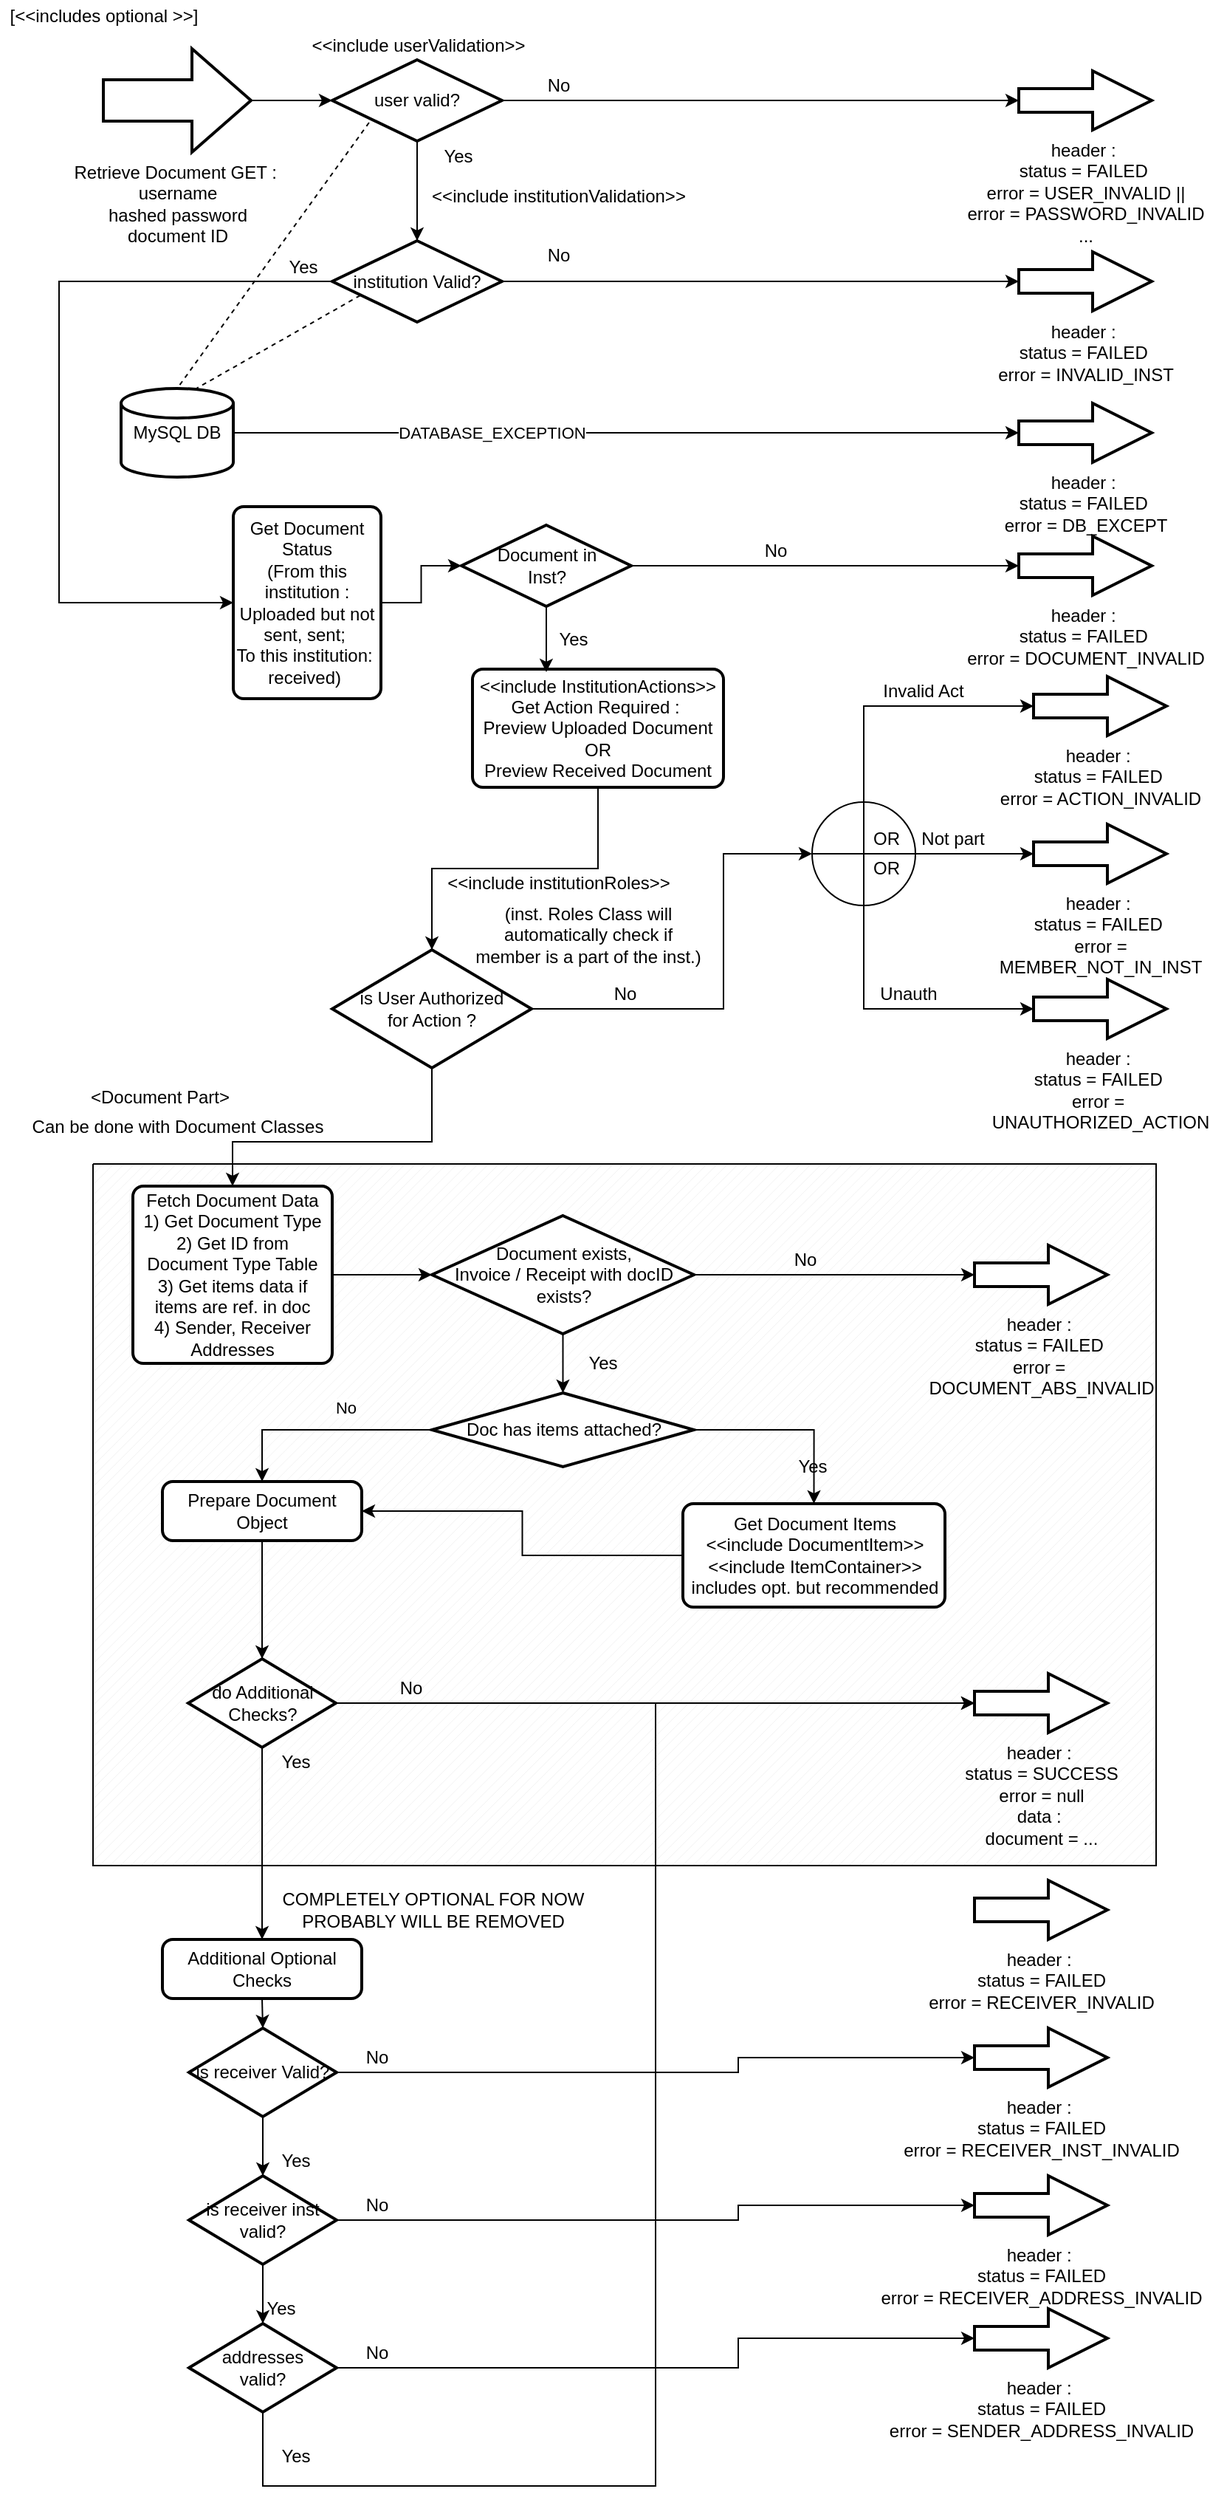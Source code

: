 <mxfile version="12.9.11" type="device"><diagram id="__WOxLPohftT2EmNOoO5" name="Page-1"><mxGraphModel dx="1422" dy="713" grid="1" gridSize="10" guides="1" tooltips="1" connect="1" arrows="1" fold="1" page="1" pageScale="1" pageWidth="827" pageHeight="1169" math="0" shadow="0"><root><mxCell id="0"/><mxCell id="1" parent="0"/><mxCell id="SUsvPHKfQF5HeqQehov1-67" value="" style="verticalLabelPosition=bottom;verticalAlign=top;html=1;shape=mxgraph.basic.patternFillRect;fillStyle=diag;step=5;fillStrokeWidth=0.2;fillStrokeColor=#dddddd;" vertex="1" parent="1"><mxGeometry x="73" y="795" width="720" height="475" as="geometry"/></mxCell><mxCell id="SUsvPHKfQF5HeqQehov1-7" style="edgeStyle=orthogonalEdgeStyle;rounded=0;orthogonalLoop=1;jettySize=auto;html=1;exitX=1;exitY=0.5;exitDx=0;exitDy=0;exitPerimeter=0;entryX=0;entryY=0.5;entryDx=0;entryDy=0;entryPerimeter=0;" edge="1" parent="1" source="SUsvPHKfQF5HeqQehov1-1" target="SUsvPHKfQF5HeqQehov1-5"><mxGeometry relative="1" as="geometry"/></mxCell><mxCell id="SUsvPHKfQF5HeqQehov1-1" value="Retrieve Document GET :&amp;nbsp;&lt;br&gt;username&lt;br&gt;hashed password&lt;br&gt;document ID&lt;br&gt;" style="verticalLabelPosition=bottom;verticalAlign=top;html=1;strokeWidth=2;shape=mxgraph.arrows2.arrow;dy=0.6;dx=40;notch=0;" vertex="1" parent="1"><mxGeometry x="80" y="40" width="100" height="70" as="geometry"/></mxCell><mxCell id="SUsvPHKfQF5HeqQehov1-12" style="edgeStyle=orthogonalEdgeStyle;rounded=0;orthogonalLoop=1;jettySize=auto;html=1;exitX=1;exitY=0.5;exitDx=0;exitDy=0;exitPerimeter=0;entryX=0;entryY=0.5;entryDx=0;entryDy=0;entryPerimeter=0;" edge="1" parent="1" source="SUsvPHKfQF5HeqQehov1-5" target="SUsvPHKfQF5HeqQehov1-11"><mxGeometry relative="1" as="geometry"/></mxCell><mxCell id="SUsvPHKfQF5HeqQehov1-15" style="edgeStyle=orthogonalEdgeStyle;rounded=0;orthogonalLoop=1;jettySize=auto;html=1;entryX=0.5;entryY=0;entryDx=0;entryDy=0;entryPerimeter=0;" edge="1" parent="1" source="SUsvPHKfQF5HeqQehov1-5" target="SUsvPHKfQF5HeqQehov1-14"><mxGeometry relative="1" as="geometry"/></mxCell><mxCell id="SUsvPHKfQF5HeqQehov1-5" value="user valid?" style="strokeWidth=2;html=1;shape=mxgraph.flowchart.decision;whiteSpace=wrap;" vertex="1" parent="1"><mxGeometry x="235" y="47.5" width="115" height="55" as="geometry"/></mxCell><mxCell id="SUsvPHKfQF5HeqQehov1-6" value="&amp;lt;&amp;lt;include userValidation&amp;gt;&amp;gt;&lt;br&gt;" style="text;html=1;align=center;verticalAlign=middle;resizable=0;points=[];autosize=1;" vertex="1" parent="1"><mxGeometry x="212.5" y="27.5" width="160" height="20" as="geometry"/></mxCell><mxCell id="SUsvPHKfQF5HeqQehov1-25" style="edgeStyle=orthogonalEdgeStyle;rounded=0;orthogonalLoop=1;jettySize=auto;html=1;exitX=1;exitY=0.5;exitDx=0;exitDy=0;exitPerimeter=0;entryX=0;entryY=0.5;entryDx=0;entryDy=0;entryPerimeter=0;" edge="1" parent="1" source="SUsvPHKfQF5HeqQehov1-8" target="SUsvPHKfQF5HeqQehov1-24"><mxGeometry relative="1" as="geometry"/></mxCell><mxCell id="SUsvPHKfQF5HeqQehov1-26" value="DATABASE_EXCEPTION" style="edgeLabel;html=1;align=center;verticalAlign=middle;resizable=0;points=[];" vertex="1" connectable="0" parent="SUsvPHKfQF5HeqQehov1-25"><mxGeometry x="-0.342" relative="1" as="geometry"><mxPoint as="offset"/></mxGeometry></mxCell><mxCell id="SUsvPHKfQF5HeqQehov1-8" value="MySQL DB" style="strokeWidth=2;html=1;shape=mxgraph.flowchart.database;whiteSpace=wrap;" vertex="1" parent="1"><mxGeometry x="92" y="270" width="76" height="60" as="geometry"/></mxCell><mxCell id="SUsvPHKfQF5HeqQehov1-9" value="" style="endArrow=none;dashed=1;html=1;entryX=0.5;entryY=0;entryDx=0;entryDy=0;entryPerimeter=0;exitX=0.217;exitY=0.773;exitDx=0;exitDy=0;exitPerimeter=0;" edge="1" parent="1" source="SUsvPHKfQF5HeqQehov1-5" target="SUsvPHKfQF5HeqQehov1-8"><mxGeometry width="50" height="50" relative="1" as="geometry"><mxPoint x="390" y="320" as="sourcePoint"/><mxPoint x="440" y="270" as="targetPoint"/><Array as="points"/></mxGeometry></mxCell><mxCell id="SUsvPHKfQF5HeqQehov1-11" value="header :&amp;nbsp;&lt;br&gt;status = FAILED&amp;nbsp;&lt;br&gt;error = USER_INVALID ||&lt;br&gt;error = PASSWORD_INVALID&lt;br&gt;..." style="verticalLabelPosition=bottom;verticalAlign=top;html=1;strokeWidth=2;shape=mxgraph.arrows2.arrow;dy=0.6;dx=40;notch=0;" vertex="1" parent="1"><mxGeometry x="700" y="55" width="90" height="40" as="geometry"/></mxCell><mxCell id="SUsvPHKfQF5HeqQehov1-13" value="No&lt;br&gt;" style="text;html=1;align=center;verticalAlign=middle;resizable=0;points=[];autosize=1;" vertex="1" parent="1"><mxGeometry x="372.5" y="55" width="30" height="20" as="geometry"/></mxCell><mxCell id="SUsvPHKfQF5HeqQehov1-20" style="edgeStyle=orthogonalEdgeStyle;rounded=0;orthogonalLoop=1;jettySize=auto;html=1;" edge="1" parent="1" source="SUsvPHKfQF5HeqQehov1-14" target="SUsvPHKfQF5HeqQehov1-18"><mxGeometry relative="1" as="geometry"/></mxCell><mxCell id="SUsvPHKfQF5HeqQehov1-31" style="edgeStyle=orthogonalEdgeStyle;rounded=0;orthogonalLoop=1;jettySize=auto;html=1;entryX=0;entryY=0.5;entryDx=0;entryDy=0;" edge="1" parent="1" source="SUsvPHKfQF5HeqQehov1-14" target="SUsvPHKfQF5HeqQehov1-28"><mxGeometry relative="1" as="geometry"><Array as="points"><mxPoint x="50" y="198"/><mxPoint x="50" y="415"/></Array></mxGeometry></mxCell><mxCell id="SUsvPHKfQF5HeqQehov1-14" value="institution Valid?" style="strokeWidth=2;html=1;shape=mxgraph.flowchart.decision;whiteSpace=wrap;" vertex="1" parent="1"><mxGeometry x="235" y="170" width="115" height="55" as="geometry"/></mxCell><mxCell id="SUsvPHKfQF5HeqQehov1-16" value="&amp;lt;&amp;lt;include institutionValidation&amp;gt;&amp;gt;" style="text;html=1;align=center;verticalAlign=middle;resizable=0;points=[];autosize=1;" vertex="1" parent="1"><mxGeometry x="292.5" y="130" width="190" height="20" as="geometry"/></mxCell><mxCell id="SUsvPHKfQF5HeqQehov1-17" value="[&amp;lt;&amp;lt;includes optional &amp;gt;&amp;gt;]" style="text;html=1;align=center;verticalAlign=middle;resizable=0;points=[];autosize=1;" vertex="1" parent="1"><mxGeometry x="10" y="7.5" width="140" height="20" as="geometry"/></mxCell><mxCell id="SUsvPHKfQF5HeqQehov1-18" value="header :&amp;nbsp;&lt;br&gt;status = FAILED&amp;nbsp;&lt;br&gt;error = INVALID_INST" style="verticalLabelPosition=bottom;verticalAlign=top;html=1;strokeWidth=2;shape=mxgraph.arrows2.arrow;dy=0.6;dx=40;notch=0;" vertex="1" parent="1"><mxGeometry x="700" y="177.5" width="90" height="40" as="geometry"/></mxCell><mxCell id="SUsvPHKfQF5HeqQehov1-22" value="Yes" style="text;html=1;align=center;verticalAlign=middle;resizable=0;points=[];autosize=1;" vertex="1" parent="1"><mxGeometry x="300" y="102.5" width="40" height="20" as="geometry"/></mxCell><mxCell id="SUsvPHKfQF5HeqQehov1-23" value="No&lt;br&gt;" style="text;html=1;align=center;verticalAlign=middle;resizable=0;points=[];autosize=1;" vertex="1" parent="1"><mxGeometry x="372.5" y="170" width="30" height="20" as="geometry"/></mxCell><mxCell id="SUsvPHKfQF5HeqQehov1-24" value="header :&amp;nbsp;&lt;br&gt;status = FAILED&amp;nbsp;&lt;br&gt;error = DB_EXCEPT" style="verticalLabelPosition=bottom;verticalAlign=top;html=1;strokeWidth=2;shape=mxgraph.arrows2.arrow;dy=0.6;dx=40;notch=0;" vertex="1" parent="1"><mxGeometry x="700" y="280" width="90" height="40" as="geometry"/></mxCell><mxCell id="SUsvPHKfQF5HeqQehov1-74" style="edgeStyle=orthogonalEdgeStyle;rounded=0;orthogonalLoop=1;jettySize=auto;html=1;entryX=0;entryY=0.5;entryDx=0;entryDy=0;entryPerimeter=0;" edge="1" parent="1" source="SUsvPHKfQF5HeqQehov1-28" target="SUsvPHKfQF5HeqQehov1-73"><mxGeometry relative="1" as="geometry"/></mxCell><mxCell id="SUsvPHKfQF5HeqQehov1-28" value="Get Document Status&lt;br&gt;(From this institution : Uploaded but not sent, sent;&amp;nbsp;&lt;br&gt;To this institution:&amp;nbsp;&lt;br&gt;received)&amp;nbsp;" style="rounded=1;whiteSpace=wrap;html=1;absoluteArcSize=1;arcSize=14;strokeWidth=2;" vertex="1" parent="1"><mxGeometry x="168" y="350" width="100" height="130" as="geometry"/></mxCell><mxCell id="SUsvPHKfQF5HeqQehov1-29" value="" style="endArrow=none;dashed=1;html=1;entryX=0.671;entryY=0;entryDx=0;entryDy=0;entryPerimeter=0;exitX=0.165;exitY=0.673;exitDx=0;exitDy=0;exitPerimeter=0;" edge="1" parent="1" source="SUsvPHKfQF5HeqQehov1-14" target="SUsvPHKfQF5HeqQehov1-8"><mxGeometry width="50" height="50" relative="1" as="geometry"><mxPoint x="269.955" y="100.015" as="sourcePoint"/><mxPoint x="140" y="280" as="targetPoint"/><Array as="points"/></mxGeometry></mxCell><mxCell id="SUsvPHKfQF5HeqQehov1-32" value="Yes" style="text;html=1;align=center;verticalAlign=middle;resizable=0;points=[];autosize=1;" vertex="1" parent="1"><mxGeometry x="195" y="177.5" width="40" height="20" as="geometry"/></mxCell><mxCell id="SUsvPHKfQF5HeqQehov1-38" style="edgeStyle=orthogonalEdgeStyle;rounded=0;orthogonalLoop=1;jettySize=auto;html=1;" edge="1" parent="1" source="SUsvPHKfQF5HeqQehov1-34" target="SUsvPHKfQF5HeqQehov1-36"><mxGeometry relative="1" as="geometry"/></mxCell><mxCell id="SUsvPHKfQF5HeqQehov1-34" value="&amp;lt;&amp;lt;include InstitutionActions&amp;gt;&amp;gt;&lt;br&gt;Get Action Required :&amp;nbsp;&lt;br&gt;Preview Uploaded Document&lt;br&gt;OR&lt;br&gt;Preview Received Document" style="rounded=1;whiteSpace=wrap;html=1;absoluteArcSize=1;arcSize=14;strokeWidth=2;" vertex="1" parent="1"><mxGeometry x="330" y="460" width="170" height="80" as="geometry"/></mxCell><mxCell id="SUsvPHKfQF5HeqQehov1-58" style="edgeStyle=orthogonalEdgeStyle;rounded=0;orthogonalLoop=1;jettySize=auto;html=1;entryX=0;entryY=0.5;entryDx=0;entryDy=0;entryPerimeter=0;" edge="1" parent="1" source="SUsvPHKfQF5HeqQehov1-36" target="SUsvPHKfQF5HeqQehov1-57"><mxGeometry relative="1" as="geometry"><Array as="points"><mxPoint x="500" y="690"/><mxPoint x="500" y="585"/></Array></mxGeometry></mxCell><mxCell id="SUsvPHKfQF5HeqQehov1-125" style="edgeStyle=orthogonalEdgeStyle;rounded=0;orthogonalLoop=1;jettySize=auto;html=1;exitX=0.5;exitY=1;exitDx=0;exitDy=0;exitPerimeter=0;entryX=0.5;entryY=0;entryDx=0;entryDy=0;" edge="1" parent="1" source="SUsvPHKfQF5HeqQehov1-36" target="SUsvPHKfQF5HeqQehov1-83"><mxGeometry relative="1" as="geometry"><Array as="points"><mxPoint x="303" y="780"/><mxPoint x="168" y="780"/></Array></mxGeometry></mxCell><mxCell id="SUsvPHKfQF5HeqQehov1-36" value="is User Authorized&lt;br&gt;for Action ?" style="strokeWidth=2;html=1;shape=mxgraph.flowchart.decision;whiteSpace=wrap;" vertex="1" parent="1"><mxGeometry x="235" y="650" width="135" height="80" as="geometry"/></mxCell><mxCell id="SUsvPHKfQF5HeqQehov1-37" value="&amp;lt;&amp;lt;include institutionRoles&amp;gt;&amp;gt;" style="text;html=1;align=center;verticalAlign=middle;resizable=0;points=[];autosize=1;" vertex="1" parent="1"><mxGeometry x="302.5" y="595" width="170" height="20" as="geometry"/></mxCell><mxCell id="SUsvPHKfQF5HeqQehov1-41" value="(inst. Roles Class will &lt;br&gt;automatically&amp;nbsp;check if&lt;br&gt;member is a part of the inst.)" style="text;html=1;align=center;verticalAlign=middle;resizable=0;points=[];autosize=1;" vertex="1" parent="1"><mxGeometry x="322.5" y="615" width="170" height="50" as="geometry"/></mxCell><mxCell id="SUsvPHKfQF5HeqQehov1-42" value="header :&amp;nbsp;&lt;br&gt;status = FAILED&amp;nbsp;&lt;br&gt;error = ACTION_INVALID" style="verticalLabelPosition=bottom;verticalAlign=top;html=1;strokeWidth=2;shape=mxgraph.arrows2.arrow;dy=0.6;dx=40;notch=0;" vertex="1" parent="1"><mxGeometry x="710" y="465" width="90" height="40" as="geometry"/></mxCell><mxCell id="SUsvPHKfQF5HeqQehov1-43" value="header :&amp;nbsp;&lt;br&gt;status = FAILED&amp;nbsp;&lt;br&gt;error =&amp;nbsp;&lt;br&gt;UNAUTHORIZED_ACTION" style="verticalLabelPosition=bottom;verticalAlign=top;html=1;strokeWidth=2;shape=mxgraph.arrows2.arrow;dy=0.6;dx=40;notch=0;" vertex="1" parent="1"><mxGeometry x="710" y="670" width="90" height="40" as="geometry"/></mxCell><mxCell id="SUsvPHKfQF5HeqQehov1-44" value="header :&amp;nbsp;&lt;br&gt;status = FAILED&amp;nbsp;&lt;br&gt;error = &lt;br&gt;MEMBER_NOT_IN_INST" style="verticalLabelPosition=bottom;verticalAlign=top;html=1;strokeWidth=2;shape=mxgraph.arrows2.arrow;dy=0.6;dx=40;notch=0;" vertex="1" parent="1"><mxGeometry x="710" y="565" width="90" height="40" as="geometry"/></mxCell><mxCell id="SUsvPHKfQF5HeqQehov1-49" value="No" style="text;html=1;align=center;verticalAlign=middle;resizable=0;points=[];autosize=1;" vertex="1" parent="1"><mxGeometry x="418" y="670" width="30" height="20" as="geometry"/></mxCell><mxCell id="SUsvPHKfQF5HeqQehov1-59" style="edgeStyle=orthogonalEdgeStyle;rounded=0;orthogonalLoop=1;jettySize=auto;html=1;entryX=0;entryY=0.5;entryDx=0;entryDy=0;entryPerimeter=0;" edge="1" parent="1" source="SUsvPHKfQF5HeqQehov1-57" target="SUsvPHKfQF5HeqQehov1-42"><mxGeometry relative="1" as="geometry"><Array as="points"><mxPoint x="595" y="485"/></Array></mxGeometry></mxCell><mxCell id="SUsvPHKfQF5HeqQehov1-60" style="edgeStyle=orthogonalEdgeStyle;rounded=0;orthogonalLoop=1;jettySize=auto;html=1;exitX=1;exitY=0.5;exitDx=0;exitDy=0;exitPerimeter=0;" edge="1" parent="1" source="SUsvPHKfQF5HeqQehov1-57" target="SUsvPHKfQF5HeqQehov1-44"><mxGeometry relative="1" as="geometry"/></mxCell><mxCell id="SUsvPHKfQF5HeqQehov1-61" style="edgeStyle=orthogonalEdgeStyle;rounded=0;orthogonalLoop=1;jettySize=auto;html=1;exitX=0.5;exitY=1;exitDx=0;exitDy=0;exitPerimeter=0;entryX=0;entryY=0.5;entryDx=0;entryDy=0;entryPerimeter=0;" edge="1" parent="1" source="SUsvPHKfQF5HeqQehov1-57" target="SUsvPHKfQF5HeqQehov1-43"><mxGeometry relative="1" as="geometry"/></mxCell><mxCell id="SUsvPHKfQF5HeqQehov1-57" value="" style="verticalLabelPosition=bottom;verticalAlign=top;html=1;shape=mxgraph.flowchart.summing_function;" vertex="1" parent="1"><mxGeometry x="560" y="550" width="70" height="70" as="geometry"/></mxCell><mxCell id="SUsvPHKfQF5HeqQehov1-62" value="Invalid Act" style="text;html=1;align=center;verticalAlign=middle;resizable=0;points=[];autosize=1;" vertex="1" parent="1"><mxGeometry x="600" y="465" width="70" height="20" as="geometry"/></mxCell><mxCell id="SUsvPHKfQF5HeqQehov1-63" value="Not part" style="text;html=1;align=center;verticalAlign=middle;resizable=0;points=[];autosize=1;" vertex="1" parent="1"><mxGeometry x="625" y="565" width="60" height="20" as="geometry"/></mxCell><mxCell id="SUsvPHKfQF5HeqQehov1-64" value="Unauth" style="text;html=1;align=center;verticalAlign=middle;resizable=0;points=[];autosize=1;" vertex="1" parent="1"><mxGeometry x="600" y="670" width="50" height="20" as="geometry"/></mxCell><mxCell id="SUsvPHKfQF5HeqQehov1-65" value="OR" style="text;html=1;align=center;verticalAlign=middle;resizable=0;points=[];autosize=1;" vertex="1" parent="1"><mxGeometry x="595" y="565" width="30" height="20" as="geometry"/></mxCell><mxCell id="SUsvPHKfQF5HeqQehov1-66" value="OR" style="text;html=1;align=center;verticalAlign=middle;resizable=0;points=[];autosize=1;" vertex="1" parent="1"><mxGeometry x="595" y="585" width="30" height="20" as="geometry"/></mxCell><mxCell id="SUsvPHKfQF5HeqQehov1-68" value="&amp;lt;Document Part&amp;gt;" style="text;html=1;align=center;verticalAlign=middle;resizable=0;points=[];autosize=1;" vertex="1" parent="1"><mxGeometry x="63" y="740" width="110" height="20" as="geometry"/></mxCell><mxCell id="SUsvPHKfQF5HeqQehov1-69" value="Can be done with Document Classes" style="text;html=1;align=center;verticalAlign=middle;resizable=0;points=[];autosize=1;" vertex="1" parent="1"><mxGeometry x="25" y="760" width="210" height="20" as="geometry"/></mxCell><mxCell id="SUsvPHKfQF5HeqQehov1-71" value="header :&amp;nbsp;&lt;br&gt;status = FAILED&amp;nbsp;&lt;br&gt;error = DOCUMENT_INVALID" style="verticalLabelPosition=bottom;verticalAlign=top;html=1;strokeWidth=2;shape=mxgraph.arrows2.arrow;dy=0.6;dx=40;notch=0;" vertex="1" parent="1"><mxGeometry x="700" y="370" width="90" height="40" as="geometry"/></mxCell><mxCell id="SUsvPHKfQF5HeqQehov1-75" style="edgeStyle=orthogonalEdgeStyle;rounded=0;orthogonalLoop=1;jettySize=auto;html=1;" edge="1" parent="1" source="SUsvPHKfQF5HeqQehov1-73" target="SUsvPHKfQF5HeqQehov1-71"><mxGeometry relative="1" as="geometry"/></mxCell><mxCell id="SUsvPHKfQF5HeqQehov1-79" style="edgeStyle=orthogonalEdgeStyle;rounded=0;orthogonalLoop=1;jettySize=auto;html=1;exitX=0.5;exitY=1;exitDx=0;exitDy=0;exitPerimeter=0;entryX=0.294;entryY=0.025;entryDx=0;entryDy=0;entryPerimeter=0;" edge="1" parent="1" source="SUsvPHKfQF5HeqQehov1-73" target="SUsvPHKfQF5HeqQehov1-34"><mxGeometry relative="1" as="geometry"/></mxCell><mxCell id="SUsvPHKfQF5HeqQehov1-73" value="Document in&lt;br&gt;Inst?" style="strokeWidth=2;html=1;shape=mxgraph.flowchart.decision;whiteSpace=wrap;" vertex="1" parent="1"><mxGeometry x="322.5" y="362.5" width="115" height="55" as="geometry"/></mxCell><mxCell id="SUsvPHKfQF5HeqQehov1-76" value="No" style="text;html=1;align=center;verticalAlign=middle;resizable=0;points=[];autosize=1;" vertex="1" parent="1"><mxGeometry x="520" y="370" width="30" height="20" as="geometry"/></mxCell><mxCell id="SUsvPHKfQF5HeqQehov1-80" value="Yes" style="text;html=1;align=center;verticalAlign=middle;resizable=0;points=[];autosize=1;" vertex="1" parent="1"><mxGeometry x="378" y="430" width="40" height="20" as="geometry"/></mxCell><mxCell id="SUsvPHKfQF5HeqQehov1-92" style="edgeStyle=orthogonalEdgeStyle;rounded=0;orthogonalLoop=1;jettySize=auto;html=1;entryX=0;entryY=0.5;entryDx=0;entryDy=0;entryPerimeter=0;" edge="1" parent="1" source="SUsvPHKfQF5HeqQehov1-83" target="SUsvPHKfQF5HeqQehov1-91"><mxGeometry relative="1" as="geometry"/></mxCell><mxCell id="SUsvPHKfQF5HeqQehov1-83" value="Fetch Document Data&lt;br&gt;1) Get Document Type&lt;br&gt;2) Get ID from Document Type Table&lt;br&gt;3) Get items data if items are ref. in doc&lt;br&gt;4) Sender, Receiver Addresses" style="rounded=1;whiteSpace=wrap;html=1;absoluteArcSize=1;arcSize=14;strokeWidth=2;" vertex="1" parent="1"><mxGeometry x="100" y="810" width="135" height="120" as="geometry"/></mxCell><mxCell id="SUsvPHKfQF5HeqQehov1-87" value="header :&amp;nbsp;&lt;br&gt;status = FAILED&amp;nbsp;&lt;br&gt;error =&amp;nbsp;&lt;br&gt;DOCUMENT_ABS_INVALID" style="verticalLabelPosition=bottom;verticalAlign=top;html=1;strokeWidth=2;shape=mxgraph.arrows2.arrow;dy=0.6;dx=40;notch=0;" vertex="1" parent="1"><mxGeometry x="670" y="850" width="90" height="40" as="geometry"/></mxCell><mxCell id="SUsvPHKfQF5HeqQehov1-94" style="edgeStyle=orthogonalEdgeStyle;rounded=0;orthogonalLoop=1;jettySize=auto;html=1;entryX=0;entryY=0.5;entryDx=0;entryDy=0;entryPerimeter=0;" edge="1" parent="1" source="SUsvPHKfQF5HeqQehov1-91" target="SUsvPHKfQF5HeqQehov1-87"><mxGeometry relative="1" as="geometry"/></mxCell><mxCell id="SUsvPHKfQF5HeqQehov1-97" style="edgeStyle=orthogonalEdgeStyle;rounded=0;orthogonalLoop=1;jettySize=auto;html=1;" edge="1" parent="1" source="SUsvPHKfQF5HeqQehov1-91" target="SUsvPHKfQF5HeqQehov1-96"><mxGeometry relative="1" as="geometry"/></mxCell><mxCell id="SUsvPHKfQF5HeqQehov1-91" value="Document exists,&lt;br&gt;Invoice / Receipt with docID exists?" style="strokeWidth=2;html=1;shape=mxgraph.flowchart.decision;whiteSpace=wrap;" vertex="1" parent="1"><mxGeometry x="302.5" y="830" width="177.5" height="80" as="geometry"/></mxCell><mxCell id="SUsvPHKfQF5HeqQehov1-95" value="No" style="text;html=1;align=center;verticalAlign=middle;resizable=0;points=[];autosize=1;" vertex="1" parent="1"><mxGeometry x="540" y="850" width="30" height="20" as="geometry"/></mxCell><mxCell id="SUsvPHKfQF5HeqQehov1-101" style="edgeStyle=orthogonalEdgeStyle;rounded=0;orthogonalLoop=1;jettySize=auto;html=1;entryX=0.5;entryY=0;entryDx=0;entryDy=0;" edge="1" parent="1" source="SUsvPHKfQF5HeqQehov1-96" target="SUsvPHKfQF5HeqQehov1-100"><mxGeometry relative="1" as="geometry"/></mxCell><mxCell id="SUsvPHKfQF5HeqQehov1-102" value="No" style="edgeLabel;html=1;align=center;verticalAlign=middle;resizable=0;points=[];" vertex="1" connectable="0" parent="SUsvPHKfQF5HeqQehov1-101"><mxGeometry x="-0.028" y="2" relative="1" as="geometry"><mxPoint x="14.5" y="-17" as="offset"/></mxGeometry></mxCell><mxCell id="SUsvPHKfQF5HeqQehov1-104" style="edgeStyle=orthogonalEdgeStyle;rounded=0;orthogonalLoop=1;jettySize=auto;html=1;exitX=1;exitY=0.5;exitDx=0;exitDy=0;exitPerimeter=0;entryX=0.5;entryY=0;entryDx=0;entryDy=0;" edge="1" parent="1" source="SUsvPHKfQF5HeqQehov1-96" target="SUsvPHKfQF5HeqQehov1-103"><mxGeometry relative="1" as="geometry"/></mxCell><mxCell id="SUsvPHKfQF5HeqQehov1-96" value="Doc has items attached?" style="strokeWidth=2;html=1;shape=mxgraph.flowchart.decision;whiteSpace=wrap;" vertex="1" parent="1"><mxGeometry x="302.5" y="950" width="177.5" height="50" as="geometry"/></mxCell><mxCell id="SUsvPHKfQF5HeqQehov1-98" value="Yes" style="text;html=1;align=center;verticalAlign=middle;resizable=0;points=[];autosize=1;" vertex="1" parent="1"><mxGeometry x="397.5" y="920" width="40" height="20" as="geometry"/></mxCell><mxCell id="SUsvPHKfQF5HeqQehov1-113" style="edgeStyle=orthogonalEdgeStyle;rounded=0;orthogonalLoop=1;jettySize=auto;html=1;" edge="1" parent="1" source="SUsvPHKfQF5HeqQehov1-100" target="SUsvPHKfQF5HeqQehov1-111"><mxGeometry relative="1" as="geometry"/></mxCell><mxCell id="SUsvPHKfQF5HeqQehov1-100" value="Prepare Document Object" style="rounded=1;whiteSpace=wrap;html=1;absoluteArcSize=1;arcSize=14;strokeWidth=2;" vertex="1" parent="1"><mxGeometry x="120" y="1010" width="135" height="40" as="geometry"/></mxCell><mxCell id="SUsvPHKfQF5HeqQehov1-106" style="edgeStyle=orthogonalEdgeStyle;rounded=0;orthogonalLoop=1;jettySize=auto;html=1;entryX=1;entryY=0.5;entryDx=0;entryDy=0;" edge="1" parent="1" source="SUsvPHKfQF5HeqQehov1-103" target="SUsvPHKfQF5HeqQehov1-100"><mxGeometry relative="1" as="geometry"/></mxCell><mxCell id="SUsvPHKfQF5HeqQehov1-103" value="Get Document Items&lt;br&gt;&amp;lt;&amp;lt;include DocumentItem&amp;gt;&amp;gt;&lt;br&gt;&amp;lt;&amp;lt;include ItemContainer&amp;gt;&amp;gt;&lt;br&gt;includes opt. but recommended" style="rounded=1;whiteSpace=wrap;html=1;absoluteArcSize=1;arcSize=14;strokeWidth=2;" vertex="1" parent="1"><mxGeometry x="472.5" y="1025" width="177.5" height="70" as="geometry"/></mxCell><mxCell id="SUsvPHKfQF5HeqQehov1-105" value="Yes" style="text;html=1;align=center;verticalAlign=middle;resizable=0;points=[];autosize=1;" vertex="1" parent="1"><mxGeometry x="540" y="990" width="40" height="20" as="geometry"/></mxCell><mxCell id="SUsvPHKfQF5HeqQehov1-126" style="edgeStyle=orthogonalEdgeStyle;rounded=0;orthogonalLoop=1;jettySize=auto;html=1;exitX=0.5;exitY=1;exitDx=0;exitDy=0;entryX=0.5;entryY=0;entryDx=0;entryDy=0;entryPerimeter=0;" edge="1" parent="1" source="SUsvPHKfQF5HeqQehov1-108" target="SUsvPHKfQF5HeqQehov1-122"><mxGeometry relative="1" as="geometry"/></mxCell><mxCell id="SUsvPHKfQF5HeqQehov1-108" value="Additional Optional Checks" style="rounded=1;whiteSpace=wrap;html=1;absoluteArcSize=1;arcSize=14;strokeWidth=2;" vertex="1" parent="1"><mxGeometry x="120" y="1320" width="135" height="40" as="geometry"/></mxCell><mxCell id="SUsvPHKfQF5HeqQehov1-116" style="edgeStyle=orthogonalEdgeStyle;rounded=0;orthogonalLoop=1;jettySize=auto;html=1;" edge="1" parent="1" source="SUsvPHKfQF5HeqQehov1-111" target="SUsvPHKfQF5HeqQehov1-108"><mxGeometry relative="1" as="geometry"/></mxCell><mxCell id="SUsvPHKfQF5HeqQehov1-136" style="edgeStyle=orthogonalEdgeStyle;rounded=0;orthogonalLoop=1;jettySize=auto;html=1;exitX=1;exitY=0.5;exitDx=0;exitDy=0;exitPerimeter=0;" edge="1" parent="1" source="SUsvPHKfQF5HeqQehov1-111" target="SUsvPHKfQF5HeqQehov1-134"><mxGeometry relative="1" as="geometry"/></mxCell><mxCell id="SUsvPHKfQF5HeqQehov1-111" value="do Additional Checks?" style="strokeWidth=2;html=1;shape=mxgraph.flowchart.decision;whiteSpace=wrap;" vertex="1" parent="1"><mxGeometry x="137.5" y="1130" width="100" height="60" as="geometry"/></mxCell><mxCell id="SUsvPHKfQF5HeqQehov1-117" value="header :&amp;nbsp;&lt;br&gt;status = FAILED&lt;br&gt;error = RECEIVER_INST_INVALID" style="verticalLabelPosition=bottom;verticalAlign=top;html=1;strokeWidth=2;shape=mxgraph.arrows2.arrow;dy=0.6;dx=40;notch=0;" vertex="1" parent="1"><mxGeometry x="670" y="1380" width="90" height="40" as="geometry"/></mxCell><mxCell id="SUsvPHKfQF5HeqQehov1-120" value="No" style="text;html=1;align=center;verticalAlign=middle;resizable=0;points=[];autosize=1;" vertex="1" parent="1"><mxGeometry x="272.5" y="1140" width="30" height="20" as="geometry"/></mxCell><mxCell id="SUsvPHKfQF5HeqQehov1-121" value="COMPLETELY OPTIONAL FOR NOW&lt;br&gt;PROBABLY WILL BE REMOVED" style="text;html=1;align=center;verticalAlign=middle;resizable=0;points=[];autosize=1;" vertex="1" parent="1"><mxGeometry x="192.5" y="1285" width="220" height="30" as="geometry"/></mxCell><mxCell id="SUsvPHKfQF5HeqQehov1-127" style="edgeStyle=orthogonalEdgeStyle;rounded=0;orthogonalLoop=1;jettySize=auto;html=1;exitX=0.5;exitY=1;exitDx=0;exitDy=0;exitPerimeter=0;entryX=0.5;entryY=0;entryDx=0;entryDy=0;entryPerimeter=0;" edge="1" parent="1" source="SUsvPHKfQF5HeqQehov1-122" target="SUsvPHKfQF5HeqQehov1-123"><mxGeometry relative="1" as="geometry"/></mxCell><mxCell id="SUsvPHKfQF5HeqQehov1-150" style="edgeStyle=orthogonalEdgeStyle;rounded=0;orthogonalLoop=1;jettySize=auto;html=1;entryX=0;entryY=0.5;entryDx=0;entryDy=0;entryPerimeter=0;" edge="1" parent="1" source="SUsvPHKfQF5HeqQehov1-122" target="SUsvPHKfQF5HeqQehov1-117"><mxGeometry relative="1" as="geometry"><Array as="points"><mxPoint x="510" y="1410"/><mxPoint x="510" y="1400"/></Array></mxGeometry></mxCell><mxCell id="SUsvPHKfQF5HeqQehov1-122" value="is receiver Valid?" style="strokeWidth=2;html=1;shape=mxgraph.flowchart.decision;whiteSpace=wrap;" vertex="1" parent="1"><mxGeometry x="138" y="1380" width="100" height="60" as="geometry"/></mxCell><mxCell id="SUsvPHKfQF5HeqQehov1-128" style="edgeStyle=orthogonalEdgeStyle;rounded=0;orthogonalLoop=1;jettySize=auto;html=1;" edge="1" parent="1" source="SUsvPHKfQF5HeqQehov1-123" target="SUsvPHKfQF5HeqQehov1-124"><mxGeometry relative="1" as="geometry"/></mxCell><mxCell id="SUsvPHKfQF5HeqQehov1-148" style="edgeStyle=orthogonalEdgeStyle;rounded=0;orthogonalLoop=1;jettySize=auto;html=1;entryX=0;entryY=0.5;entryDx=0;entryDy=0;entryPerimeter=0;" edge="1" parent="1" source="SUsvPHKfQF5HeqQehov1-123" target="SUsvPHKfQF5HeqQehov1-140"><mxGeometry relative="1" as="geometry"><Array as="points"><mxPoint x="510" y="1510"/><mxPoint x="510" y="1500"/></Array></mxGeometry></mxCell><mxCell id="SUsvPHKfQF5HeqQehov1-123" value="is receiver inst valid?" style="strokeWidth=2;html=1;shape=mxgraph.flowchart.decision;whiteSpace=wrap;" vertex="1" parent="1"><mxGeometry x="138" y="1480" width="100" height="60" as="geometry"/></mxCell><mxCell id="SUsvPHKfQF5HeqQehov1-138" style="edgeStyle=orthogonalEdgeStyle;rounded=0;orthogonalLoop=1;jettySize=auto;html=1;entryX=0;entryY=0.5;entryDx=0;entryDy=0;entryPerimeter=0;" edge="1" parent="1" source="SUsvPHKfQF5HeqQehov1-124" target="SUsvPHKfQF5HeqQehov1-134"><mxGeometry relative="1" as="geometry"><Array as="points"><mxPoint x="188" y="1690"/><mxPoint x="454" y="1690"/><mxPoint x="454" y="1160"/></Array></mxGeometry></mxCell><mxCell id="SUsvPHKfQF5HeqQehov1-146" style="edgeStyle=orthogonalEdgeStyle;rounded=0;orthogonalLoop=1;jettySize=auto;html=1;entryX=0;entryY=0.5;entryDx=0;entryDy=0;entryPerimeter=0;" edge="1" parent="1" source="SUsvPHKfQF5HeqQehov1-124" target="SUsvPHKfQF5HeqQehov1-142"><mxGeometry relative="1" as="geometry"><Array as="points"><mxPoint x="510" y="1610"/><mxPoint x="510" y="1590"/></Array></mxGeometry></mxCell><mxCell id="SUsvPHKfQF5HeqQehov1-124" value="addresses&lt;br&gt;valid?" style="strokeWidth=2;html=1;shape=mxgraph.flowchart.decision;whiteSpace=wrap;" vertex="1" parent="1"><mxGeometry x="138" y="1580" width="100" height="60" as="geometry"/></mxCell><mxCell id="SUsvPHKfQF5HeqQehov1-130" value="Yes" style="text;html=1;align=center;verticalAlign=middle;resizable=0;points=[];autosize=1;" vertex="1" parent="1"><mxGeometry x="190" y="1460" width="40" height="20" as="geometry"/></mxCell><mxCell id="SUsvPHKfQF5HeqQehov1-131" value="Yes" style="text;html=1;align=center;verticalAlign=middle;resizable=0;points=[];autosize=1;" vertex="1" parent="1"><mxGeometry x="180" y="1560" width="40" height="20" as="geometry"/></mxCell><mxCell id="SUsvPHKfQF5HeqQehov1-133" value="Yes" style="text;html=1;align=center;verticalAlign=middle;resizable=0;points=[];autosize=1;" vertex="1" parent="1"><mxGeometry x="190" y="1660" width="40" height="20" as="geometry"/></mxCell><mxCell id="SUsvPHKfQF5HeqQehov1-134" value="header :&amp;nbsp;&lt;br&gt;status = SUCCESS&lt;br&gt;error = null&lt;br&gt;data :&amp;nbsp;&lt;br&gt;document = ..." style="verticalLabelPosition=bottom;verticalAlign=top;html=1;strokeWidth=2;shape=mxgraph.arrows2.arrow;dy=0.6;dx=40;notch=0;" vertex="1" parent="1"><mxGeometry x="670" y="1140" width="90" height="40" as="geometry"/></mxCell><mxCell id="SUsvPHKfQF5HeqQehov1-139" value="header :&amp;nbsp;&lt;br&gt;status = FAILED&lt;br&gt;error = RECEIVER_INVALID" style="verticalLabelPosition=bottom;verticalAlign=top;html=1;strokeWidth=2;shape=mxgraph.arrows2.arrow;dy=0.6;dx=40;notch=0;" vertex="1" parent="1"><mxGeometry x="670" y="1280" width="90" height="40" as="geometry"/></mxCell><mxCell id="SUsvPHKfQF5HeqQehov1-140" value="header :&amp;nbsp;&lt;br&gt;status = FAILED&lt;br&gt;error = RECEIVER_ADDRESS_INVALID" style="verticalLabelPosition=bottom;verticalAlign=top;html=1;strokeWidth=2;shape=mxgraph.arrows2.arrow;dy=0.6;dx=40;notch=0;" vertex="1" parent="1"><mxGeometry x="670" y="1480" width="90" height="40" as="geometry"/></mxCell><mxCell id="SUsvPHKfQF5HeqQehov1-141" value="Yes" style="text;html=1;align=center;verticalAlign=middle;resizable=0;points=[];autosize=1;" vertex="1" parent="1"><mxGeometry x="190" y="1190" width="40" height="20" as="geometry"/></mxCell><mxCell id="SUsvPHKfQF5HeqQehov1-142" value="header :&amp;nbsp;&lt;br&gt;status = FAILED&lt;br&gt;error = SENDER_ADDRESS_INVALID" style="verticalLabelPosition=bottom;verticalAlign=top;html=1;strokeWidth=2;shape=mxgraph.arrows2.arrow;dy=0.6;dx=40;notch=0;" vertex="1" parent="1"><mxGeometry x="670" y="1570" width="90" height="40" as="geometry"/></mxCell><mxCell id="SUsvPHKfQF5HeqQehov1-147" value="No" style="text;html=1;align=center;verticalAlign=middle;resizable=0;points=[];autosize=1;" vertex="1" parent="1"><mxGeometry x="250" y="1590" width="30" height="20" as="geometry"/></mxCell><mxCell id="SUsvPHKfQF5HeqQehov1-149" value="No" style="text;html=1;align=center;verticalAlign=middle;resizable=0;points=[];autosize=1;" vertex="1" parent="1"><mxGeometry x="250" y="1490" width="30" height="20" as="geometry"/></mxCell><mxCell id="SUsvPHKfQF5HeqQehov1-151" value="No" style="text;html=1;align=center;verticalAlign=middle;resizable=0;points=[];autosize=1;" vertex="1" parent="1"><mxGeometry x="250" y="1390" width="30" height="20" as="geometry"/></mxCell></root></mxGraphModel></diagram></mxfile>
